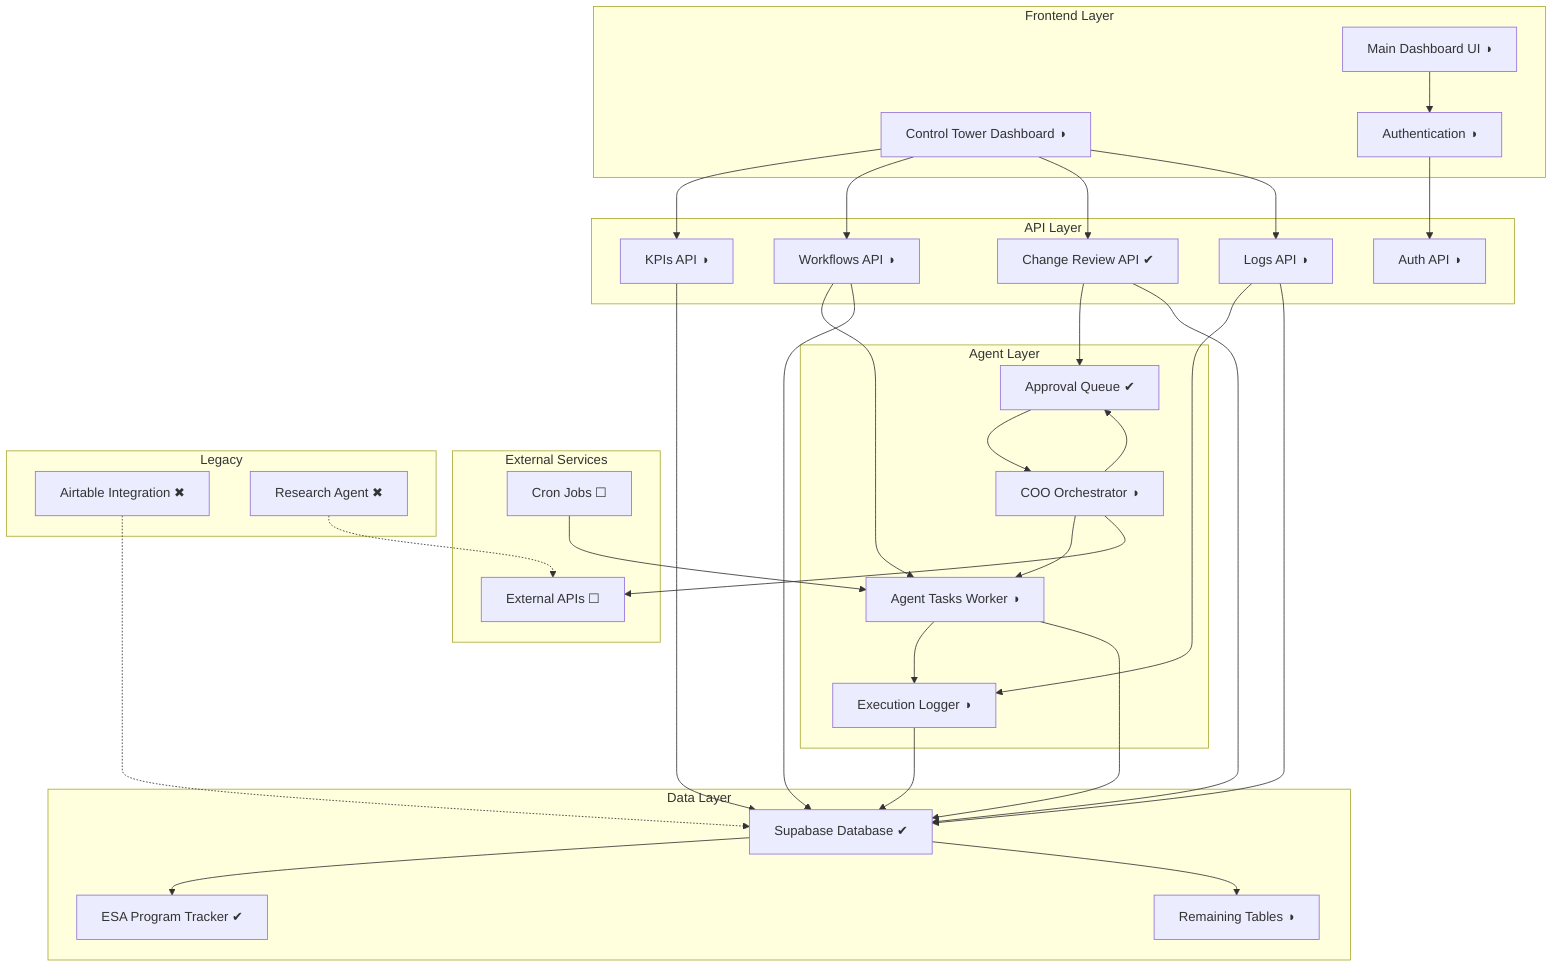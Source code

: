 graph TB
    %% ESA Vendor Dashboard System Architecture
    %% Generated: 2025-07-08T17:43:54.375Z
    
    %% Frontend Layer (Customer-Facing)
    subgraph "Frontend Layer"
        CT["Control Tower Dashboard ◑"]
        AUTH["Authentication ◑"]
        UI["Main Dashboard UI ◑"]
    end
    
    %% API Layer (Backend Interface)
    subgraph "API Layer"
        API_KPI["KPIs API ◑"]
        API_WF["Workflows API ◑"]
        API_CR["Change Review API ✔"]
        API_LOGS["Logs API ◑"]
        API_AUTH["Auth API ◑"]
    end
    
    %% Agent Layer (Operational Backend)
    subgraph "Agent Layer"
        COO["COO Orchestrator ◑"]
        TASKS["Agent Tasks Worker ◑"]
        QUEUE["Approval Queue ✔"]
        EXEC["Execution Logger ◑"]
    end
    
    %% Data Layer (Backend Storage)
    subgraph "Data Layer"
        SB["Supabase Database ✔"]
        ESA["ESA Program Tracker ✔"]
        TABLES["Remaining Tables ◑"]
    end
    
    %% External Services
    subgraph "External Services"
        EXT_API["External APIs ☐"]
        CRON["Cron Jobs ☐"]
    end
    
    %% Legacy Components
    subgraph "Legacy"
        AIRTABLE["Airtable Integration ✖"]
        RESEARCH["Research Agent ✖"]
    end
    
    %% Frontend Connections
    CT --> API_KPI
    CT --> API_WF
    CT --> API_CR
    CT --> API_LOGS
    UI --> AUTH
    AUTH --> API_AUTH
    
    %% API to Agent Connections
    API_CR --> QUEUE
    API_WF --> TASKS
    API_LOGS --> EXEC
    
    %% Agent Layer Connections
    COO --> TASKS
    COO --> QUEUE
    TASKS --> EXEC
    QUEUE --> COO
    
    %% Data Connections
    API_KPI --> SB
    API_WF --> SB
    API_CR --> SB
    API_LOGS --> SB
    SB --> ESA
    SB --> TABLES
    TASKS --> SB
    EXEC --> SB
    
    %% External Connections
    COO --> EXT_API
    CRON --> TASKS
    
    %% Legacy Connections (dotted)
    AIRTABLE -.-> SB
    RESEARCH -.-> EXT_API
    
    %% Styling
    classDef core fill:#22c55e,stroke:#333,stroke-width:2px,color:#fff
    classDef partial fill:#f59e0b,stroke:#333,stroke-width:2px,color:#fff
    classDef legacy fill:#ef4444,stroke:#333,stroke-width:2px,color:#fff
    classDef missing fill:#6b7280,stroke:#333,stroke-width:2px,color:#fff